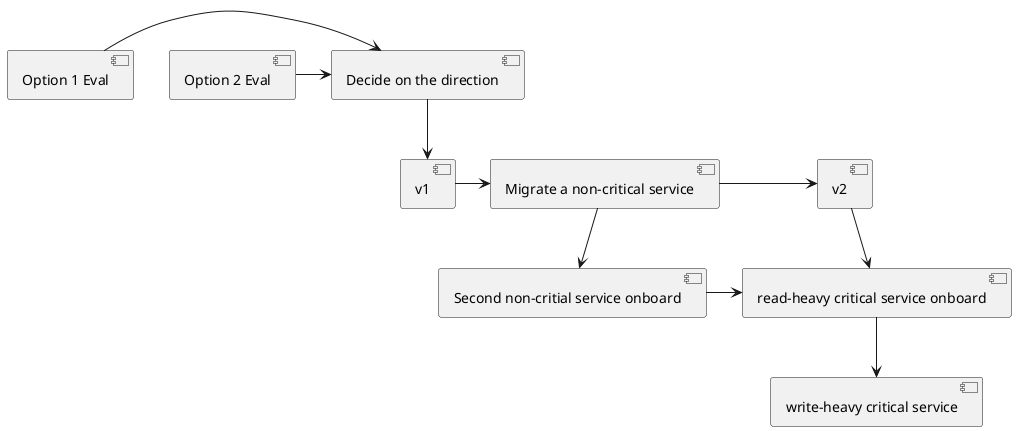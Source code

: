 @startuml
[Option 1 Eval] -> [Decide on the direction]
[Option 2 Eval] -> [Decide on the direction] 
[Decide on the direction] --> [v1]
[v1] -> [Migrate a non-critical service]
[Migrate a non-critical service] -> [v2]
[Migrate a non-critical service] --> [Second non-critial service onboard]
[v2] --> [read-heavy critical service onboard]
[Second non-critial service onboard] -> [read-heavy critical service onboard]
[read-heavy critical service onboard] --> [write-heavy critical service]
@enduml


@startuml

skinparam component {
	backgroundColor<<done>> Green
	backgroundColor<<doing>> Yellow
	backgroundColor Red
}

[Decide scenario]<<doing>> 
note top: George, before Apr 30
[Cluster setup]<<doing>>
note top: Shinno, before May 1
[Load testing tools]  --> [Cluster perf test]
note top: George, Shinno
[Cluster setup] --> [Cluster perf test]
[Cluster setup] --> [Cluster PoC]
[Decide scenario] -> [Local migration]
[Local migration] --> [Cluster PoC]
[Backup design] --> [Design 1st reviewed]
[Monitoring design] --> [Design 1st reviewed]
[Migration design] --> [Design 1st reviewed]
@enduml


@startuml

[Identify waste by hand] --> [Checklist for product engineers]
note top: George
[Get current Labs process] --> [Process for platform team]
note top: From Siyuan
[Get current Paytm process] --> [Process for platform team]
note top: From parakh.agarwal
[Identify waste by hand] --> [Process for platform team]
[Identify waste by hand] --> [Pushing changes to be exercied by the platform team]

@enduml
